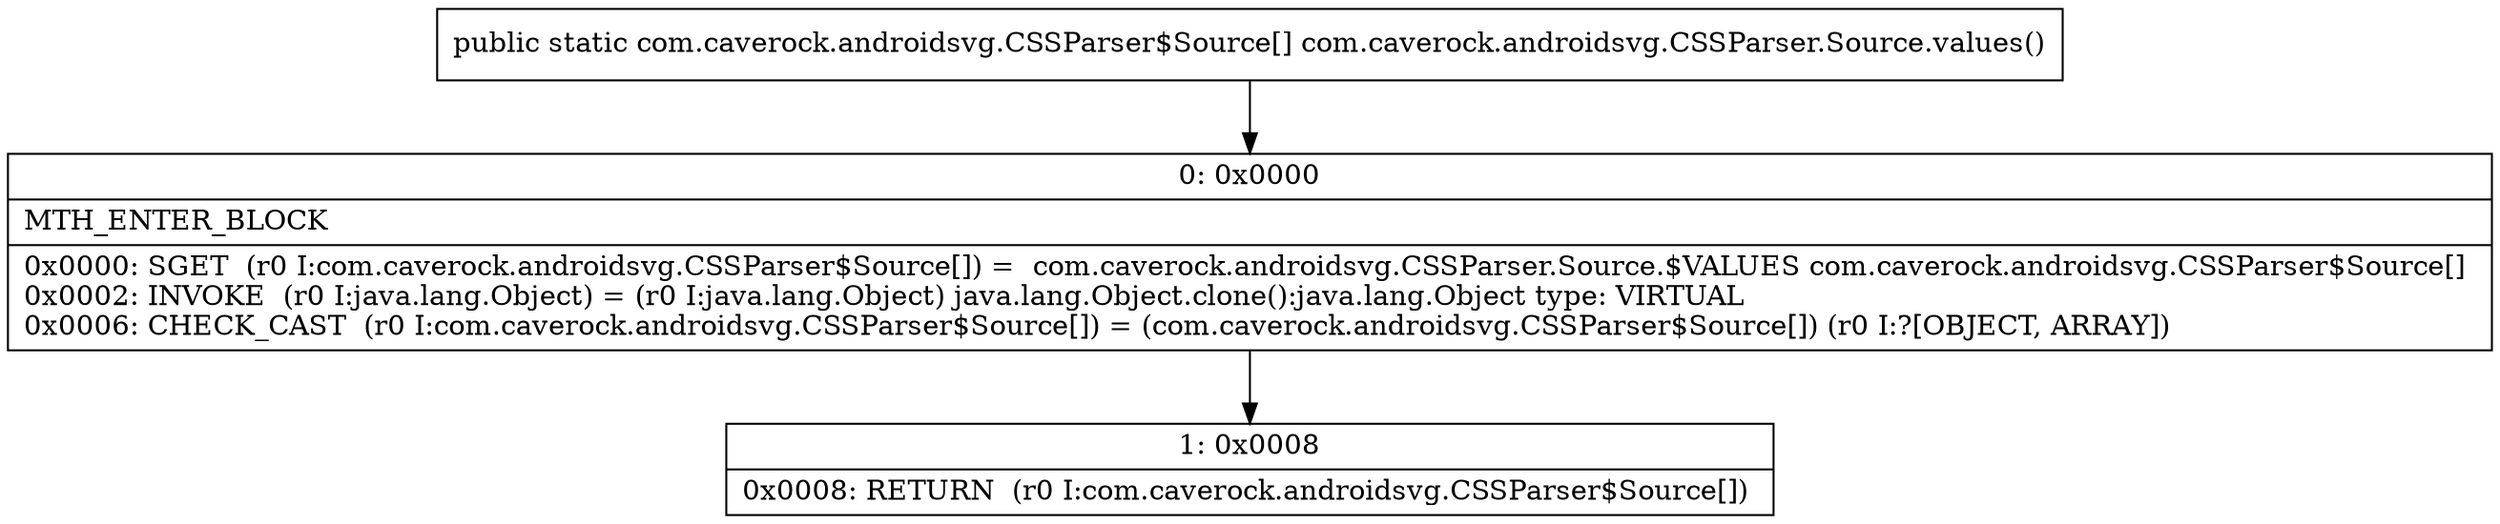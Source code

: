 digraph "CFG forcom.caverock.androidsvg.CSSParser.Source.values()[Lcom\/caverock\/androidsvg\/CSSParser$Source;" {
Node_0 [shape=record,label="{0\:\ 0x0000|MTH_ENTER_BLOCK\l|0x0000: SGET  (r0 I:com.caverock.androidsvg.CSSParser$Source[]) =  com.caverock.androidsvg.CSSParser.Source.$VALUES com.caverock.androidsvg.CSSParser$Source[] \l0x0002: INVOKE  (r0 I:java.lang.Object) = (r0 I:java.lang.Object) java.lang.Object.clone():java.lang.Object type: VIRTUAL \l0x0006: CHECK_CAST  (r0 I:com.caverock.androidsvg.CSSParser$Source[]) = (com.caverock.androidsvg.CSSParser$Source[]) (r0 I:?[OBJECT, ARRAY]) \l}"];
Node_1 [shape=record,label="{1\:\ 0x0008|0x0008: RETURN  (r0 I:com.caverock.androidsvg.CSSParser$Source[]) \l}"];
MethodNode[shape=record,label="{public static com.caverock.androidsvg.CSSParser$Source[] com.caverock.androidsvg.CSSParser.Source.values() }"];
MethodNode -> Node_0;
Node_0 -> Node_1;
}

